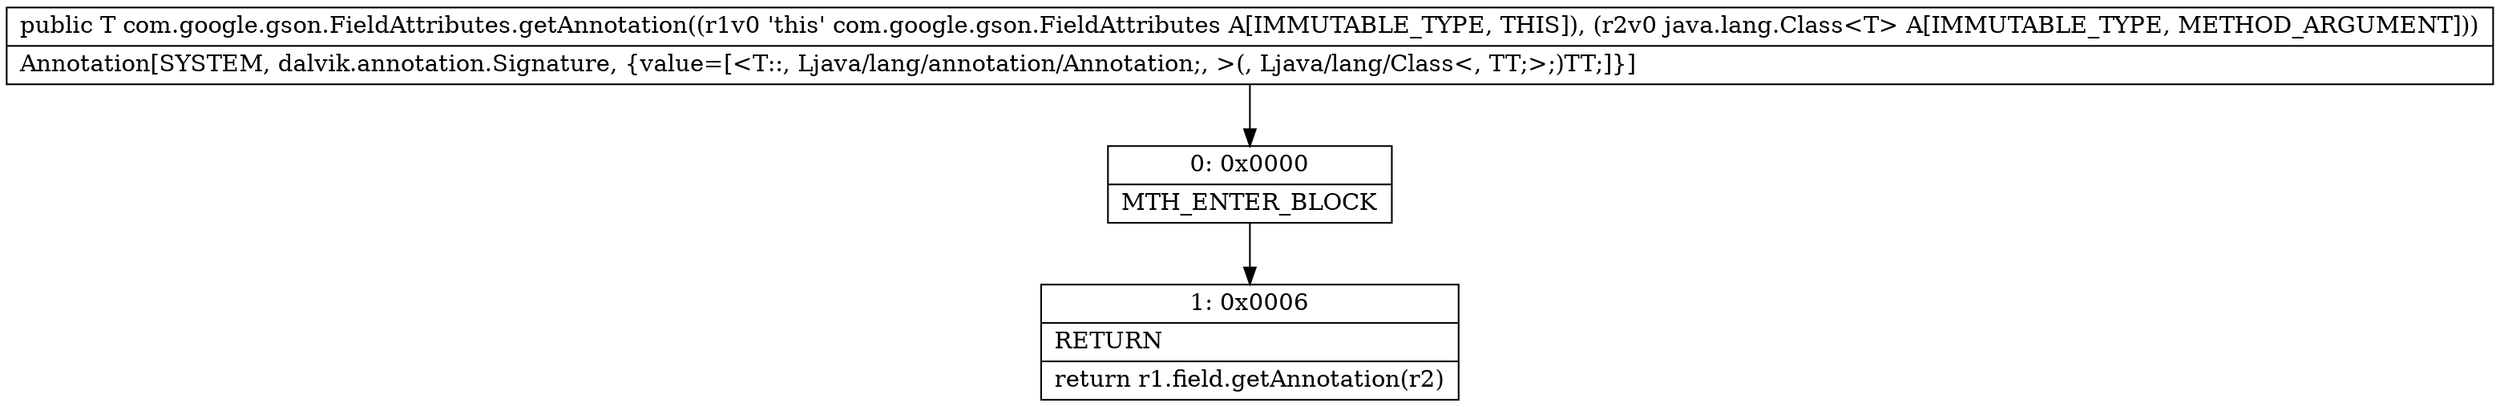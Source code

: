 digraph "CFG forcom.google.gson.FieldAttributes.getAnnotation(Ljava\/lang\/Class;)Ljava\/lang\/annotation\/Annotation;" {
Node_0 [shape=record,label="{0\:\ 0x0000|MTH_ENTER_BLOCK\l}"];
Node_1 [shape=record,label="{1\:\ 0x0006|RETURN\l|return r1.field.getAnnotation(r2)\l}"];
MethodNode[shape=record,label="{public T com.google.gson.FieldAttributes.getAnnotation((r1v0 'this' com.google.gson.FieldAttributes A[IMMUTABLE_TYPE, THIS]), (r2v0 java.lang.Class\<T\> A[IMMUTABLE_TYPE, METHOD_ARGUMENT]))  | Annotation[SYSTEM, dalvik.annotation.Signature, \{value=[\<T::, Ljava\/lang\/annotation\/Annotation;, \>(, Ljava\/lang\/Class\<, TT;\>;)TT;]\}]\l}"];
MethodNode -> Node_0;
Node_0 -> Node_1;
}

